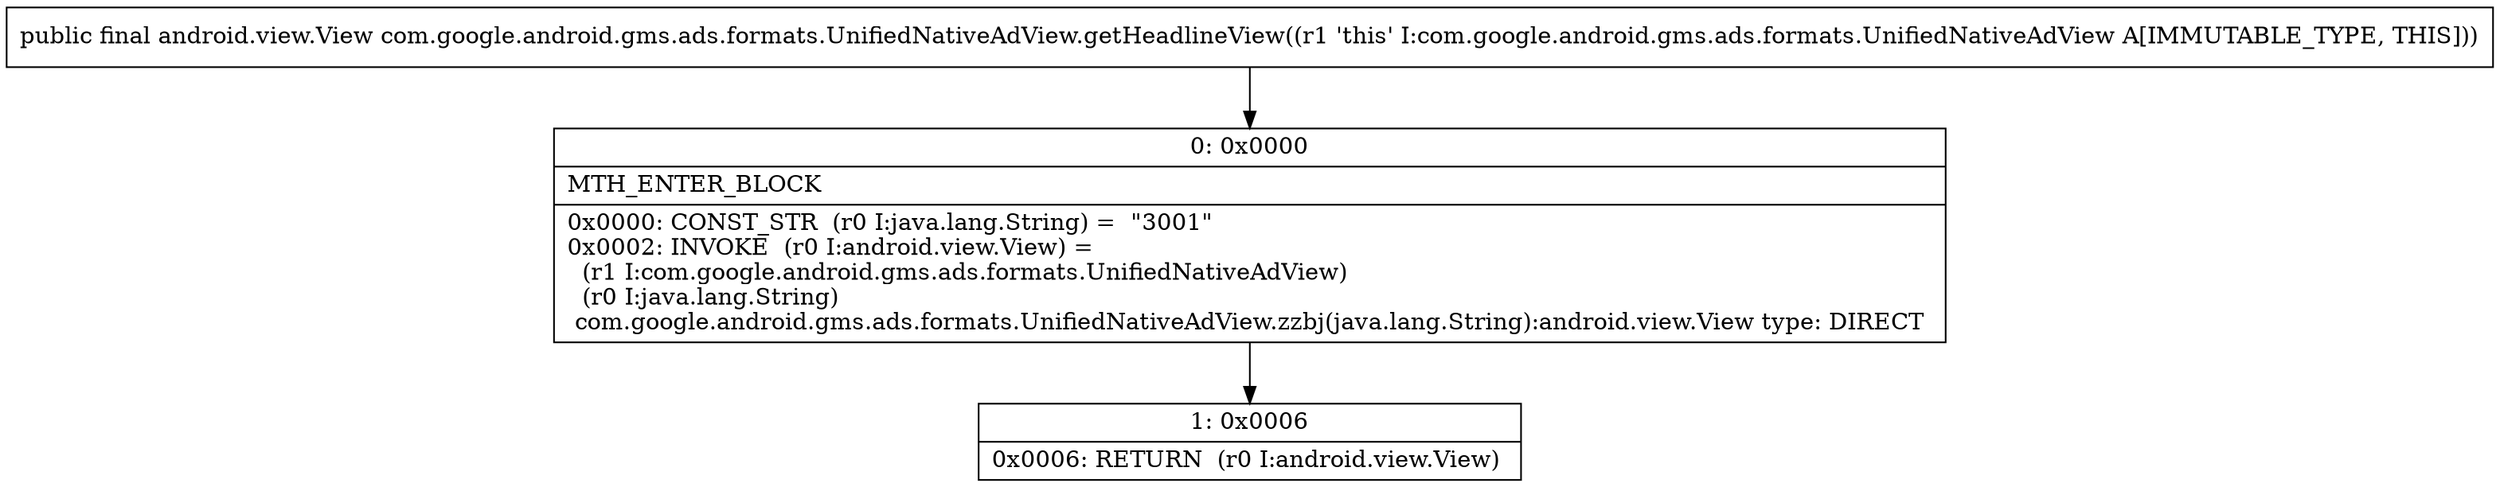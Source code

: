 digraph "CFG forcom.google.android.gms.ads.formats.UnifiedNativeAdView.getHeadlineView()Landroid\/view\/View;" {
Node_0 [shape=record,label="{0\:\ 0x0000|MTH_ENTER_BLOCK\l|0x0000: CONST_STR  (r0 I:java.lang.String) =  \"3001\" \l0x0002: INVOKE  (r0 I:android.view.View) = \l  (r1 I:com.google.android.gms.ads.formats.UnifiedNativeAdView)\l  (r0 I:java.lang.String)\l com.google.android.gms.ads.formats.UnifiedNativeAdView.zzbj(java.lang.String):android.view.View type: DIRECT \l}"];
Node_1 [shape=record,label="{1\:\ 0x0006|0x0006: RETURN  (r0 I:android.view.View) \l}"];
MethodNode[shape=record,label="{public final android.view.View com.google.android.gms.ads.formats.UnifiedNativeAdView.getHeadlineView((r1 'this' I:com.google.android.gms.ads.formats.UnifiedNativeAdView A[IMMUTABLE_TYPE, THIS])) }"];
MethodNode -> Node_0;
Node_0 -> Node_1;
}

